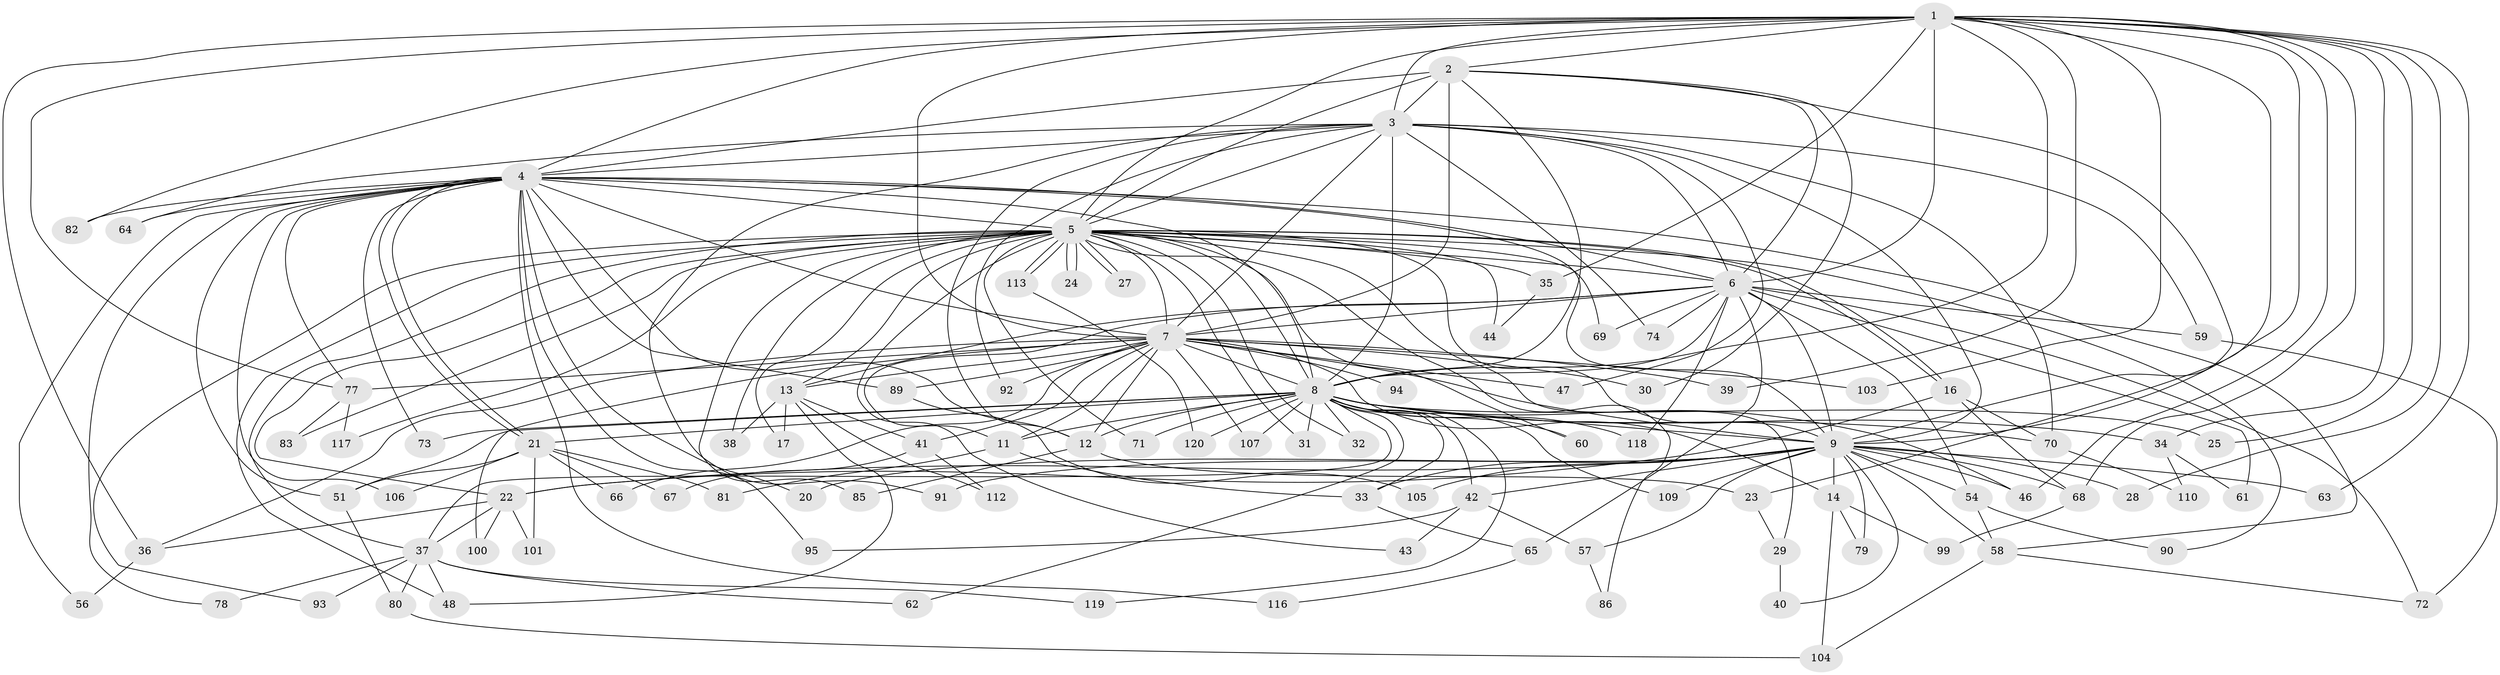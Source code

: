 // original degree distribution, {22: 0.016260162601626018, 12: 0.008130081300813009, 17: 0.016260162601626018, 27: 0.008130081300813009, 41: 0.008130081300813009, 16: 0.008130081300813009, 32: 0.008130081300813009, 20: 0.008130081300813009, 4: 0.08130081300813008, 6: 0.016260162601626018, 8: 0.008130081300813009, 5: 0.056910569105691054, 2: 0.5691056910569106, 7: 0.024390243902439025, 3: 0.16260162601626016}
// Generated by graph-tools (version 1.1) at 2025/41/03/06/25 10:41:32]
// undirected, 96 vertices, 227 edges
graph export_dot {
graph [start="1"]
  node [color=gray90,style=filled];
  1 [super="+87"];
  2;
  3 [super="+52"];
  4 [super="+121"];
  5 [super="+26"];
  6 [super="+15"];
  7 [super="+10"];
  8 [super="+19"];
  9 [super="+18"];
  11 [super="+45"];
  12 [super="+102"];
  13 [super="+49"];
  14;
  16 [super="+84"];
  17;
  20;
  21 [super="+76"];
  22 [super="+88"];
  23;
  24;
  25;
  27;
  28;
  29;
  30;
  31;
  32;
  33 [super="+55"];
  34;
  35;
  36 [super="+53"];
  37 [super="+50"];
  38;
  39;
  40;
  41;
  42;
  43;
  44;
  46 [super="+96"];
  47;
  48 [super="+115"];
  51 [super="+98"];
  54 [super="+75"];
  56;
  57;
  58;
  59;
  60;
  61;
  62;
  63;
  64;
  65 [super="+114"];
  66;
  67;
  68;
  69;
  70 [super="+97"];
  71 [super="+111"];
  72 [super="+123"];
  73;
  74;
  77 [super="+108"];
  78;
  79;
  80;
  81;
  82;
  83;
  85;
  86;
  89;
  90;
  91;
  92;
  93;
  94;
  95;
  99;
  100;
  101;
  103;
  104 [super="+122"];
  105;
  106;
  107;
  109;
  110;
  112;
  113;
  116;
  117;
  118;
  119;
  120;
  1 -- 2;
  1 -- 3;
  1 -- 4 [weight=2];
  1 -- 5;
  1 -- 6;
  1 -- 7 [weight=2];
  1 -- 8;
  1 -- 9;
  1 -- 23;
  1 -- 25;
  1 -- 28;
  1 -- 34;
  1 -- 35;
  1 -- 36;
  1 -- 39;
  1 -- 63;
  1 -- 68;
  1 -- 77;
  1 -- 82;
  1 -- 103;
  1 -- 46;
  2 -- 3;
  2 -- 4 [weight=2];
  2 -- 5 [weight=2];
  2 -- 6;
  2 -- 7 [weight=2];
  2 -- 8;
  2 -- 9;
  2 -- 30;
  3 -- 4;
  3 -- 5;
  3 -- 6;
  3 -- 7 [weight=2];
  3 -- 8;
  3 -- 9;
  3 -- 47;
  3 -- 59;
  3 -- 64;
  3 -- 74;
  3 -- 91;
  3 -- 92;
  3 -- 70;
  3 -- 12;
  4 -- 5;
  4 -- 6;
  4 -- 7 [weight=2];
  4 -- 8;
  4 -- 9;
  4 -- 12;
  4 -- 20;
  4 -- 21;
  4 -- 21;
  4 -- 51;
  4 -- 56;
  4 -- 58;
  4 -- 64;
  4 -- 73;
  4 -- 78;
  4 -- 82;
  4 -- 89;
  4 -- 95;
  4 -- 106;
  4 -- 116;
  4 -- 77;
  5 -- 6;
  5 -- 7 [weight=2];
  5 -- 8;
  5 -- 9;
  5 -- 13 [weight=2];
  5 -- 16;
  5 -- 16;
  5 -- 17;
  5 -- 22;
  5 -- 24;
  5 -- 24;
  5 -- 27;
  5 -- 27;
  5 -- 29;
  5 -- 31;
  5 -- 32;
  5 -- 35;
  5 -- 37;
  5 -- 38;
  5 -- 43;
  5 -- 44;
  5 -- 48;
  5 -- 60;
  5 -- 69;
  5 -- 71 [weight=2];
  5 -- 83;
  5 -- 85;
  5 -- 86;
  5 -- 90;
  5 -- 93;
  5 -- 113;
  5 -- 113;
  5 -- 117;
  6 -- 7 [weight=2];
  6 -- 8;
  6 -- 9;
  6 -- 54;
  6 -- 59;
  6 -- 61;
  6 -- 65 [weight=2];
  6 -- 72;
  6 -- 74;
  6 -- 69;
  6 -- 118;
  6 -- 13;
  6 -- 11;
  7 -- 8 [weight=2];
  7 -- 9 [weight=2];
  7 -- 11;
  7 -- 12;
  7 -- 13;
  7 -- 39;
  7 -- 41;
  7 -- 66;
  7 -- 100;
  7 -- 77;
  7 -- 14;
  7 -- 89;
  7 -- 92;
  7 -- 94;
  7 -- 30;
  7 -- 36;
  7 -- 103;
  7 -- 107;
  7 -- 47;
  8 -- 9 [weight=2];
  8 -- 11;
  8 -- 25;
  8 -- 31;
  8 -- 32;
  8 -- 34;
  8 -- 42;
  8 -- 46;
  8 -- 51;
  8 -- 60;
  8 -- 62;
  8 -- 70;
  8 -- 71;
  8 -- 73;
  8 -- 118;
  8 -- 119;
  8 -- 120;
  8 -- 107;
  8 -- 109;
  8 -- 12;
  8 -- 33;
  8 -- 37;
  8 -- 21;
  9 -- 14;
  9 -- 20;
  9 -- 28;
  9 -- 33;
  9 -- 40;
  9 -- 46;
  9 -- 54;
  9 -- 57;
  9 -- 58;
  9 -- 63;
  9 -- 109;
  9 -- 105;
  9 -- 68;
  9 -- 42;
  9 -- 91;
  9 -- 79;
  9 -- 22;
  11 -- 33;
  11 -- 81;
  12 -- 23;
  12 -- 85;
  13 -- 17;
  13 -- 38;
  13 -- 41;
  13 -- 48;
  13 -- 112;
  14 -- 79;
  14 -- 99;
  14 -- 104;
  16 -- 22;
  16 -- 70;
  16 -- 68;
  21 -- 66;
  21 -- 67;
  21 -- 101;
  21 -- 81;
  21 -- 51;
  21 -- 106;
  22 -- 37;
  22 -- 100;
  22 -- 101;
  22 -- 36;
  23 -- 29;
  29 -- 40;
  33 -- 65;
  34 -- 61;
  34 -- 110;
  35 -- 44;
  36 -- 56;
  37 -- 48;
  37 -- 80;
  37 -- 119;
  37 -- 62;
  37 -- 93;
  37 -- 78;
  41 -- 67;
  41 -- 112;
  42 -- 43;
  42 -- 57;
  42 -- 95;
  51 -- 80;
  54 -- 90;
  54 -- 58;
  57 -- 86;
  58 -- 72;
  58 -- 104;
  59 -- 72;
  65 -- 116;
  68 -- 99;
  70 -- 110;
  77 -- 83;
  77 -- 117;
  80 -- 104;
  89 -- 105;
  113 -- 120;
}
